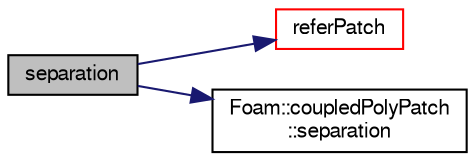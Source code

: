 digraph "separation"
{
  bgcolor="transparent";
  edge [fontname="FreeSans",fontsize="10",labelfontname="FreeSans",labelfontsize="10"];
  node [fontname="FreeSans",fontsize="10",shape=record];
  rankdir="LR";
  Node1396 [label="separation",height=0.2,width=0.4,color="black", fillcolor="grey75", style="filled", fontcolor="black"];
  Node1396 -> Node1397 [color="midnightblue",fontsize="10",style="solid",fontname="FreeSans"];
  Node1397 [label="referPatch",height=0.2,width=0.4,color="red",URL="$a27458.html#aca51647def8ec2c3e05940f722e1dc6e"];
  Node1396 -> Node1512 [color="midnightblue",fontsize="10",style="solid",fontname="FreeSans"];
  Node1512 [label="Foam::coupledPolyPatch\l::separation",height=0.2,width=0.4,color="black",URL="$a27426.html#aa19aef17b000bba8d3a1b010b34af485",tooltip="If the planes are separated the separation vector. "];
}
